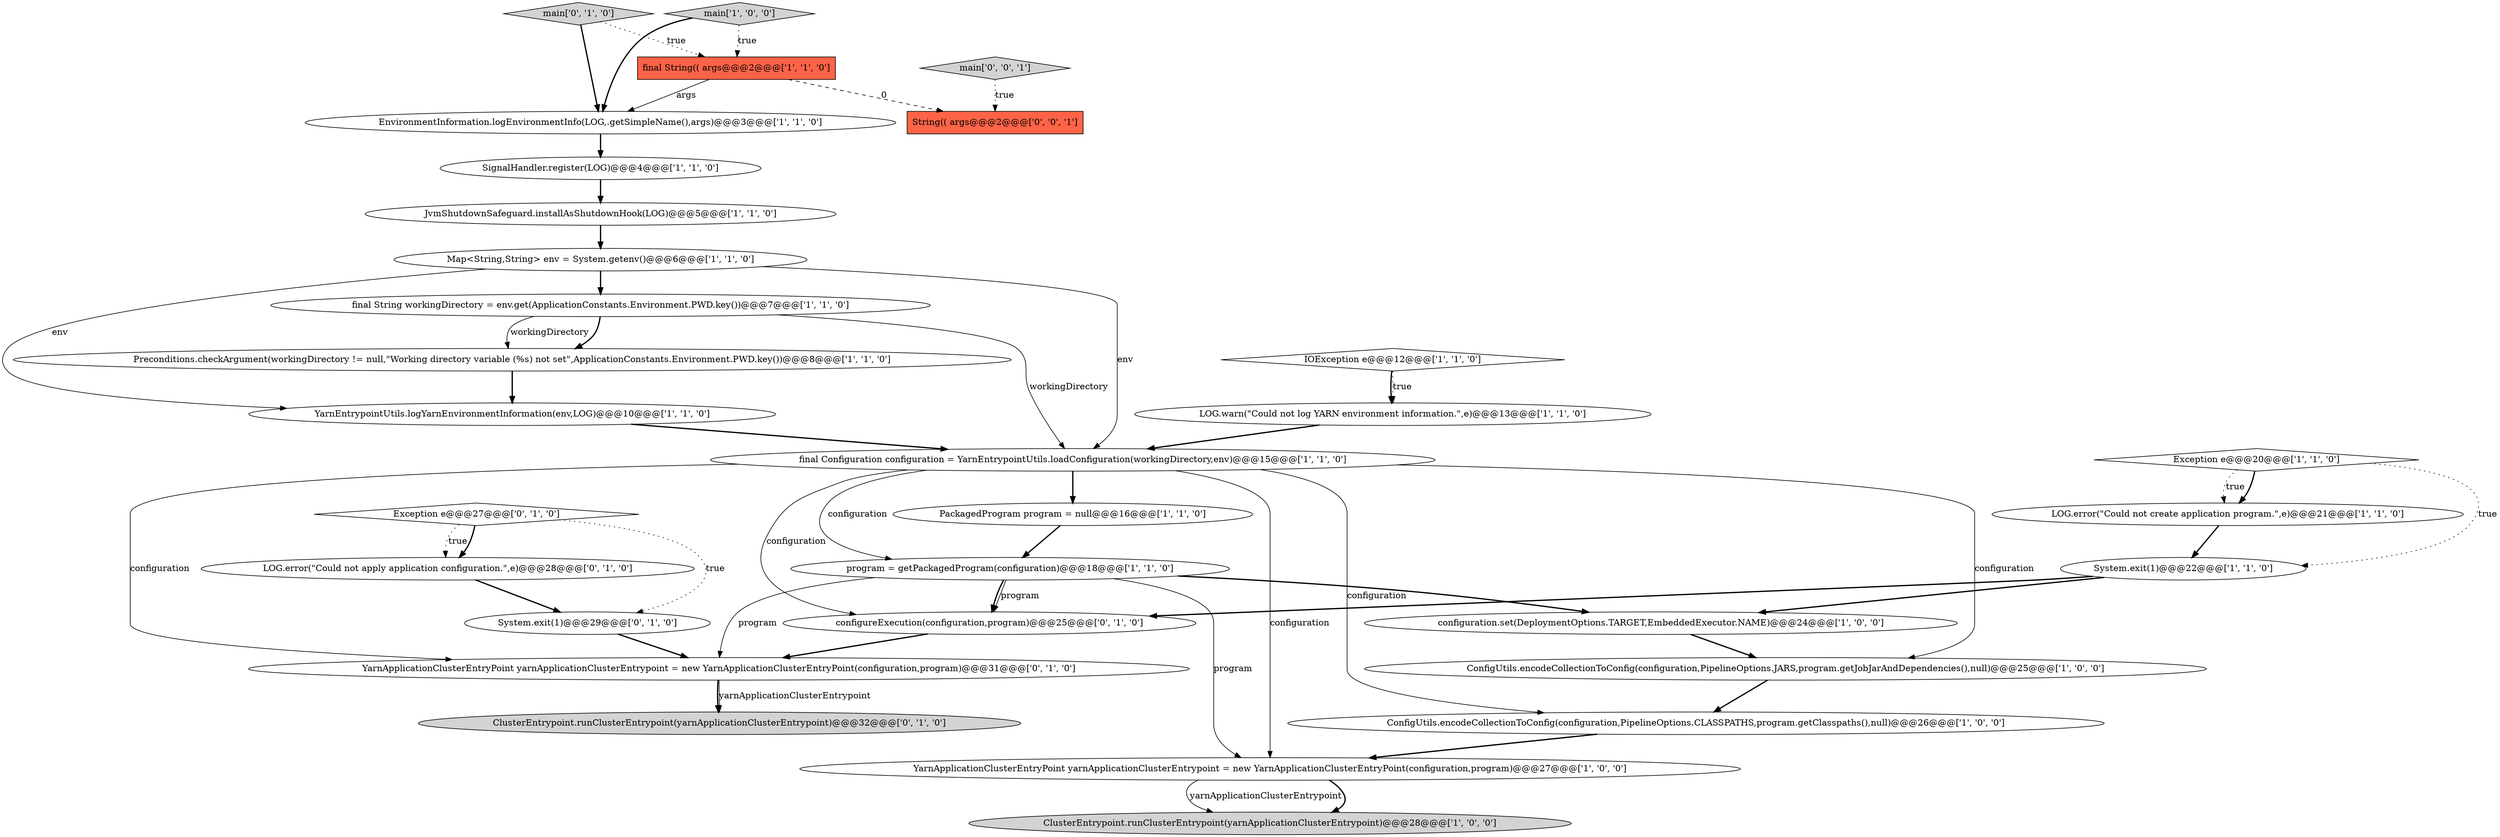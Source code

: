 digraph {
25 [style = filled, label = "LOG.error(\"Could not apply application configuration.\",e)@@@28@@@['0', '1', '0']", fillcolor = white, shape = ellipse image = "AAA1AAABBB2BBB"];
26 [style = filled, label = "System.exit(1)@@@29@@@['0', '1', '0']", fillcolor = white, shape = ellipse image = "AAA1AAABBB2BBB"];
0 [style = filled, label = "final Configuration configuration = YarnEntrypointUtils.loadConfiguration(workingDirectory,env)@@@15@@@['1', '1', '0']", fillcolor = white, shape = ellipse image = "AAA0AAABBB1BBB"];
12 [style = filled, label = "final String(( args@@@2@@@['1', '1', '0']", fillcolor = tomato, shape = box image = "AAA0AAABBB1BBB"];
3 [style = filled, label = "YarnEntrypointUtils.logYarnEnvironmentInformation(env,LOG)@@@10@@@['1', '1', '0']", fillcolor = white, shape = ellipse image = "AAA0AAABBB1BBB"];
19 [style = filled, label = "System.exit(1)@@@22@@@['1', '1', '0']", fillcolor = white, shape = ellipse image = "AAA0AAABBB1BBB"];
17 [style = filled, label = "EnvironmentInformation.logEnvironmentInfo(LOG,.getSimpleName(),args)@@@3@@@['1', '1', '0']", fillcolor = white, shape = ellipse image = "AAA0AAABBB1BBB"];
7 [style = filled, label = "configuration.set(DeploymentOptions.TARGET,EmbeddedExecutor.NAME)@@@24@@@['1', '0', '0']", fillcolor = white, shape = ellipse image = "AAA0AAABBB1BBB"];
16 [style = filled, label = "YarnApplicationClusterEntryPoint yarnApplicationClusterEntrypoint = new YarnApplicationClusterEntryPoint(configuration,program)@@@27@@@['1', '0', '0']", fillcolor = white, shape = ellipse image = "AAA0AAABBB1BBB"];
9 [style = filled, label = "JvmShutdownSafeguard.installAsShutdownHook(LOG)@@@5@@@['1', '1', '0']", fillcolor = white, shape = ellipse image = "AAA0AAABBB1BBB"];
5 [style = filled, label = "ConfigUtils.encodeCollectionToConfig(configuration,PipelineOptions.JARS,program.getJobJarAndDependencies(),null)@@@25@@@['1', '0', '0']", fillcolor = white, shape = ellipse image = "AAA0AAABBB1BBB"];
14 [style = filled, label = "ClusterEntrypoint.runClusterEntrypoint(yarnApplicationClusterEntrypoint)@@@28@@@['1', '0', '0']", fillcolor = lightgray, shape = ellipse image = "AAA0AAABBB1BBB"];
18 [style = filled, label = "Map<String,String> env = System.getenv()@@@6@@@['1', '1', '0']", fillcolor = white, shape = ellipse image = "AAA0AAABBB1BBB"];
30 [style = filled, label = "String(( args@@@2@@@['0', '0', '1']", fillcolor = tomato, shape = box image = "AAA0AAABBB3BBB"];
6 [style = filled, label = "LOG.error(\"Could not create application program.\",e)@@@21@@@['1', '1', '0']", fillcolor = white, shape = ellipse image = "AAA0AAABBB1BBB"];
23 [style = filled, label = "ClusterEntrypoint.runClusterEntrypoint(yarnApplicationClusterEntrypoint)@@@32@@@['0', '1', '0']", fillcolor = lightgray, shape = ellipse image = "AAA0AAABBB2BBB"];
15 [style = filled, label = "Preconditions.checkArgument(workingDirectory != null,\"Working directory variable (%s) not set\",ApplicationConstants.Environment.PWD.key())@@@8@@@['1', '1', '0']", fillcolor = white, shape = ellipse image = "AAA0AAABBB1BBB"];
4 [style = filled, label = "Exception e@@@20@@@['1', '1', '0']", fillcolor = white, shape = diamond image = "AAA0AAABBB1BBB"];
2 [style = filled, label = "ConfigUtils.encodeCollectionToConfig(configuration,PipelineOptions.CLASSPATHS,program.getClasspaths(),null)@@@26@@@['1', '0', '0']", fillcolor = white, shape = ellipse image = "AAA0AAABBB1BBB"];
27 [style = filled, label = "YarnApplicationClusterEntryPoint yarnApplicationClusterEntrypoint = new YarnApplicationClusterEntryPoint(configuration,program)@@@31@@@['0', '1', '0']", fillcolor = white, shape = ellipse image = "AAA0AAABBB2BBB"];
1 [style = filled, label = "program = getPackagedProgram(configuration)@@@18@@@['1', '1', '0']", fillcolor = white, shape = ellipse image = "AAA0AAABBB1BBB"];
29 [style = filled, label = "main['0', '0', '1']", fillcolor = lightgray, shape = diamond image = "AAA0AAABBB3BBB"];
21 [style = filled, label = "PackagedProgram program = null@@@16@@@['1', '1', '0']", fillcolor = white, shape = ellipse image = "AAA0AAABBB1BBB"];
8 [style = filled, label = "SignalHandler.register(LOG)@@@4@@@['1', '1', '0']", fillcolor = white, shape = ellipse image = "AAA0AAABBB1BBB"];
13 [style = filled, label = "final String workingDirectory = env.get(ApplicationConstants.Environment.PWD.key())@@@7@@@['1', '1', '0']", fillcolor = white, shape = ellipse image = "AAA0AAABBB1BBB"];
28 [style = filled, label = "configureExecution(configuration,program)@@@25@@@['0', '1', '0']", fillcolor = white, shape = ellipse image = "AAA0AAABBB2BBB"];
22 [style = filled, label = "Exception e@@@27@@@['0', '1', '0']", fillcolor = white, shape = diamond image = "AAA1AAABBB2BBB"];
24 [style = filled, label = "main['0', '1', '0']", fillcolor = lightgray, shape = diamond image = "AAA0AAABBB2BBB"];
10 [style = filled, label = "LOG.warn(\"Could not log YARN environment information.\",e)@@@13@@@['1', '1', '0']", fillcolor = white, shape = ellipse image = "AAA0AAABBB1BBB"];
11 [style = filled, label = "main['1', '0', '0']", fillcolor = lightgray, shape = diamond image = "AAA0AAABBB1BBB"];
20 [style = filled, label = "IOException e@@@12@@@['1', '1', '0']", fillcolor = white, shape = diamond image = "AAA0AAABBB1BBB"];
9->18 [style = bold, label=""];
5->2 [style = bold, label=""];
13->0 [style = solid, label="workingDirectory"];
4->6 [style = bold, label=""];
13->15 [style = bold, label=""];
1->16 [style = solid, label="program"];
8->9 [style = bold, label=""];
20->10 [style = bold, label=""];
19->28 [style = bold, label=""];
11->12 [style = dotted, label="true"];
12->17 [style = solid, label="args"];
16->14 [style = solid, label="yarnApplicationClusterEntrypoint"];
1->28 [style = bold, label=""];
25->26 [style = bold, label=""];
24->17 [style = bold, label=""];
18->13 [style = bold, label=""];
27->23 [style = bold, label=""];
0->2 [style = solid, label="configuration"];
0->16 [style = solid, label="configuration"];
6->19 [style = bold, label=""];
11->17 [style = bold, label=""];
0->28 [style = solid, label="configuration"];
26->27 [style = bold, label=""];
12->30 [style = dashed, label="0"];
0->27 [style = solid, label="configuration"];
28->27 [style = bold, label=""];
22->25 [style = dotted, label="true"];
1->27 [style = solid, label="program"];
20->10 [style = dotted, label="true"];
18->3 [style = solid, label="env"];
22->25 [style = bold, label=""];
3->0 [style = bold, label=""];
16->14 [style = bold, label=""];
29->30 [style = dotted, label="true"];
4->19 [style = dotted, label="true"];
13->15 [style = solid, label="workingDirectory"];
0->21 [style = bold, label=""];
24->12 [style = dotted, label="true"];
15->3 [style = bold, label=""];
17->8 [style = bold, label=""];
7->5 [style = bold, label=""];
2->16 [style = bold, label=""];
1->28 [style = solid, label="program"];
0->1 [style = solid, label="configuration"];
27->23 [style = solid, label="yarnApplicationClusterEntrypoint"];
21->1 [style = bold, label=""];
1->7 [style = bold, label=""];
19->7 [style = bold, label=""];
18->0 [style = solid, label="env"];
4->6 [style = dotted, label="true"];
10->0 [style = bold, label=""];
22->26 [style = dotted, label="true"];
0->5 [style = solid, label="configuration"];
}
